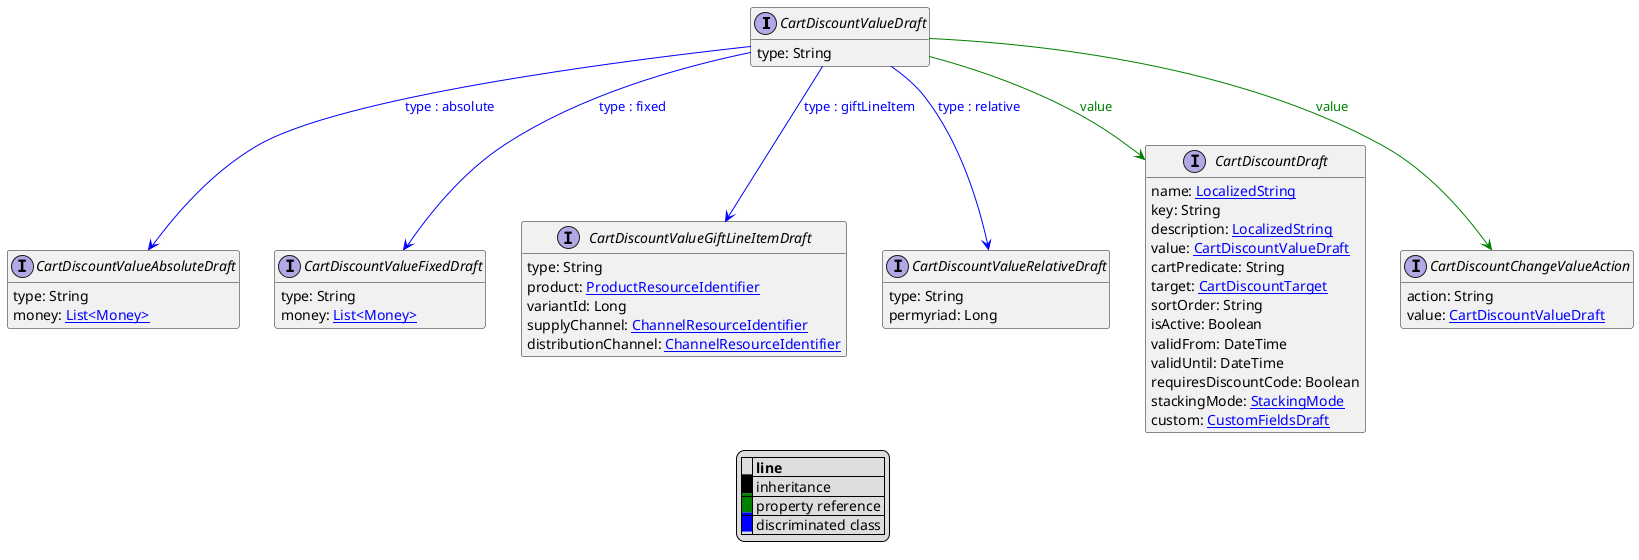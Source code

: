 @startuml

hide empty fields
hide empty methods
legend
|= |= line |
|<back:black>   </back>| inheritance |
|<back:green>   </back>| property reference |
|<back:blue>   </back>| discriminated class |
endlegend
interface CartDiscountValueDraft [[CartDiscountValueDraft.svg]]  {
    type: String
}


interface CartDiscountValueAbsoluteDraft [[CartDiscountValueAbsoluteDraft.svg]]  {
    type: String
    money: [[Money.svg List<Money>]]
}
interface CartDiscountValueFixedDraft [[CartDiscountValueFixedDraft.svg]]  {
    type: String
    money: [[Money.svg List<Money>]]
}
interface CartDiscountValueGiftLineItemDraft [[CartDiscountValueGiftLineItemDraft.svg]]  {
    type: String
    product: [[ProductResourceIdentifier.svg ProductResourceIdentifier]]
    variantId: Long
    supplyChannel: [[ChannelResourceIdentifier.svg ChannelResourceIdentifier]]
    distributionChannel: [[ChannelResourceIdentifier.svg ChannelResourceIdentifier]]
}
interface CartDiscountValueRelativeDraft [[CartDiscountValueRelativeDraft.svg]]  {
    type: String
    permyriad: Long
}
interface CartDiscountDraft [[CartDiscountDraft.svg]]  {
    name: [[LocalizedString.svg LocalizedString]]
    key: String
    description: [[LocalizedString.svg LocalizedString]]
    value: [[CartDiscountValueDraft.svg CartDiscountValueDraft]]
    cartPredicate: String
    target: [[CartDiscountTarget.svg CartDiscountTarget]]
    sortOrder: String
    isActive: Boolean
    validFrom: DateTime
    validUntil: DateTime
    requiresDiscountCode: Boolean
    stackingMode: [[StackingMode.svg StackingMode]]
    custom: [[CustomFieldsDraft.svg CustomFieldsDraft]]
}
interface CartDiscountChangeValueAction [[CartDiscountChangeValueAction.svg]]  {
    action: String
    value: [[CartDiscountValueDraft.svg CartDiscountValueDraft]]
}
CartDiscountValueDraft --> CartDiscountValueAbsoluteDraft #blue;text:blue : "type : absolute"
CartDiscountValueDraft --> CartDiscountValueFixedDraft #blue;text:blue : "type : fixed"
CartDiscountValueDraft --> CartDiscountValueGiftLineItemDraft #blue;text:blue : "type : giftLineItem"
CartDiscountValueDraft --> CartDiscountValueRelativeDraft #blue;text:blue : "type : relative"
CartDiscountValueDraft --> CartDiscountDraft #green;text:green : "value"
CartDiscountValueDraft --> CartDiscountChangeValueAction #green;text:green : "value"
@enduml
